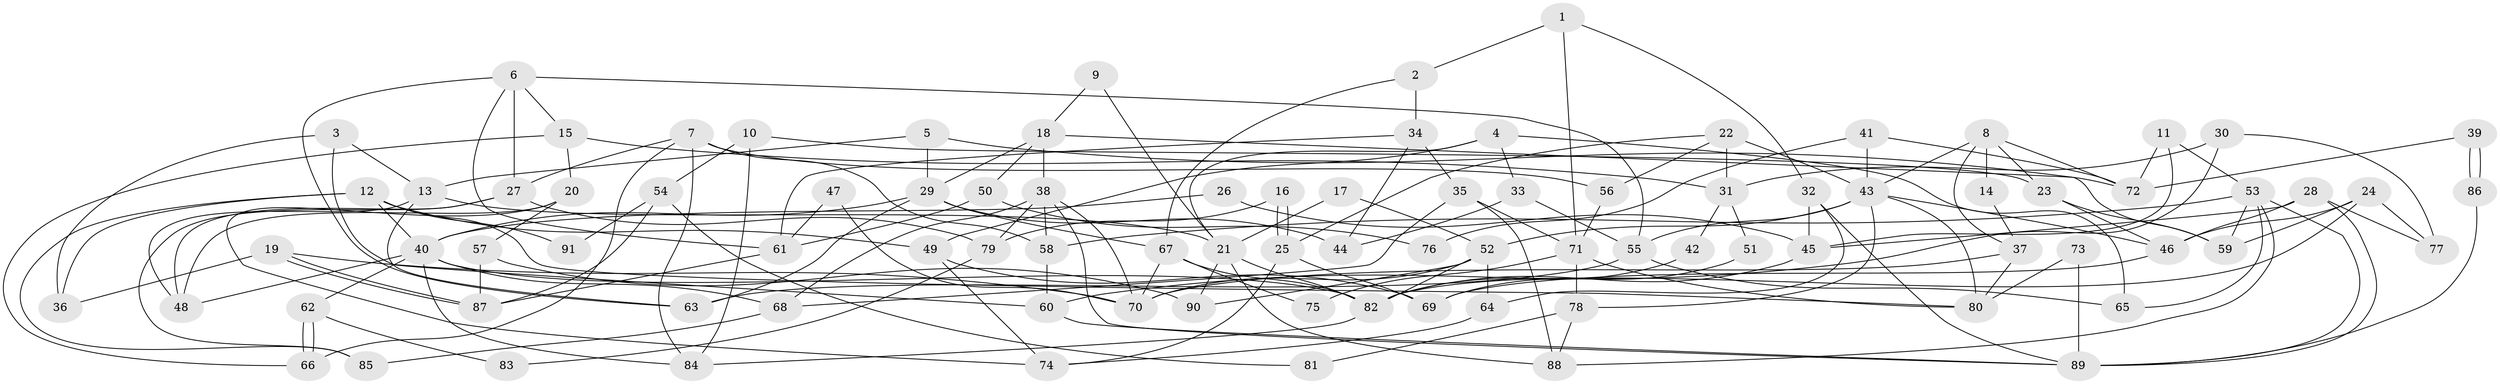 // coarse degree distribution, {4: 0.18333333333333332, 3: 0.15, 5: 0.16666666666666666, 7: 0.13333333333333333, 6: 0.11666666666666667, 9: 0.05, 2: 0.15, 8: 0.05}
// Generated by graph-tools (version 1.1) at 2025/41/03/06/25 10:41:57]
// undirected, 91 vertices, 182 edges
graph export_dot {
graph [start="1"]
  node [color=gray90,style=filled];
  1;
  2;
  3;
  4;
  5;
  6;
  7;
  8;
  9;
  10;
  11;
  12;
  13;
  14;
  15;
  16;
  17;
  18;
  19;
  20;
  21;
  22;
  23;
  24;
  25;
  26;
  27;
  28;
  29;
  30;
  31;
  32;
  33;
  34;
  35;
  36;
  37;
  38;
  39;
  40;
  41;
  42;
  43;
  44;
  45;
  46;
  47;
  48;
  49;
  50;
  51;
  52;
  53;
  54;
  55;
  56;
  57;
  58;
  59;
  60;
  61;
  62;
  63;
  64;
  65;
  66;
  67;
  68;
  69;
  70;
  71;
  72;
  73;
  74;
  75;
  76;
  77;
  78;
  79;
  80;
  81;
  82;
  83;
  84;
  85;
  86;
  87;
  88;
  89;
  90;
  91;
  1 -- 2;
  1 -- 71;
  1 -- 32;
  2 -- 67;
  2 -- 34;
  3 -- 13;
  3 -- 60;
  3 -- 36;
  4 -- 49;
  4 -- 65;
  4 -- 21;
  4 -- 33;
  5 -- 72;
  5 -- 13;
  5 -- 29;
  6 -- 27;
  6 -- 63;
  6 -- 15;
  6 -- 55;
  6 -- 61;
  7 -- 58;
  7 -- 84;
  7 -- 27;
  7 -- 56;
  7 -- 66;
  8 -- 43;
  8 -- 23;
  8 -- 14;
  8 -- 37;
  8 -- 72;
  9 -- 21;
  9 -- 18;
  10 -- 84;
  10 -- 23;
  10 -- 54;
  11 -- 45;
  11 -- 53;
  11 -- 72;
  12 -- 49;
  12 -- 80;
  12 -- 36;
  12 -- 40;
  12 -- 85;
  12 -- 91;
  13 -- 21;
  13 -- 48;
  13 -- 63;
  14 -- 37;
  15 -- 66;
  15 -- 20;
  15 -- 31;
  16 -- 79;
  16 -- 25;
  16 -- 25;
  17 -- 21;
  17 -- 52;
  18 -- 38;
  18 -- 29;
  18 -- 50;
  18 -- 59;
  19 -- 36;
  19 -- 87;
  19 -- 87;
  19 -- 70;
  20 -- 48;
  20 -- 57;
  20 -- 74;
  21 -- 82;
  21 -- 88;
  21 -- 90;
  22 -- 43;
  22 -- 56;
  22 -- 25;
  22 -- 31;
  23 -- 46;
  23 -- 59;
  24 -- 46;
  24 -- 82;
  24 -- 59;
  24 -- 77;
  25 -- 69;
  25 -- 74;
  26 -- 45;
  26 -- 40;
  27 -- 85;
  27 -- 48;
  27 -- 79;
  28 -- 89;
  28 -- 45;
  28 -- 46;
  28 -- 77;
  29 -- 63;
  29 -- 40;
  29 -- 44;
  29 -- 67;
  30 -- 31;
  30 -- 77;
  30 -- 60;
  31 -- 42;
  31 -- 51;
  32 -- 89;
  32 -- 45;
  32 -- 64;
  33 -- 44;
  33 -- 55;
  34 -- 35;
  34 -- 61;
  34 -- 44;
  35 -- 88;
  35 -- 71;
  35 -- 68;
  37 -- 70;
  37 -- 80;
  38 -- 68;
  38 -- 70;
  38 -- 58;
  38 -- 79;
  38 -- 89;
  39 -- 86;
  39 -- 86;
  39 -- 72;
  40 -- 48;
  40 -- 62;
  40 -- 68;
  40 -- 82;
  40 -- 84;
  41 -- 43;
  41 -- 72;
  41 -- 76;
  42 -- 82;
  43 -- 55;
  43 -- 52;
  43 -- 46;
  43 -- 78;
  43 -- 80;
  45 -- 82;
  46 -- 69;
  47 -- 61;
  47 -- 70;
  49 -- 74;
  49 -- 69;
  50 -- 61;
  50 -- 76;
  51 -- 69;
  52 -- 82;
  52 -- 64;
  52 -- 70;
  52 -- 90;
  53 -- 58;
  53 -- 59;
  53 -- 65;
  53 -- 88;
  53 -- 89;
  54 -- 87;
  54 -- 81;
  54 -- 91;
  55 -- 63;
  55 -- 65;
  56 -- 71;
  57 -- 90;
  57 -- 87;
  58 -- 60;
  60 -- 89;
  61 -- 87;
  62 -- 66;
  62 -- 66;
  62 -- 83;
  64 -- 74;
  67 -- 70;
  67 -- 75;
  67 -- 82;
  68 -- 85;
  71 -- 80;
  71 -- 78;
  71 -- 75;
  73 -- 80;
  73 -- 89;
  78 -- 88;
  78 -- 81;
  79 -- 83;
  82 -- 84;
  86 -- 89;
}
